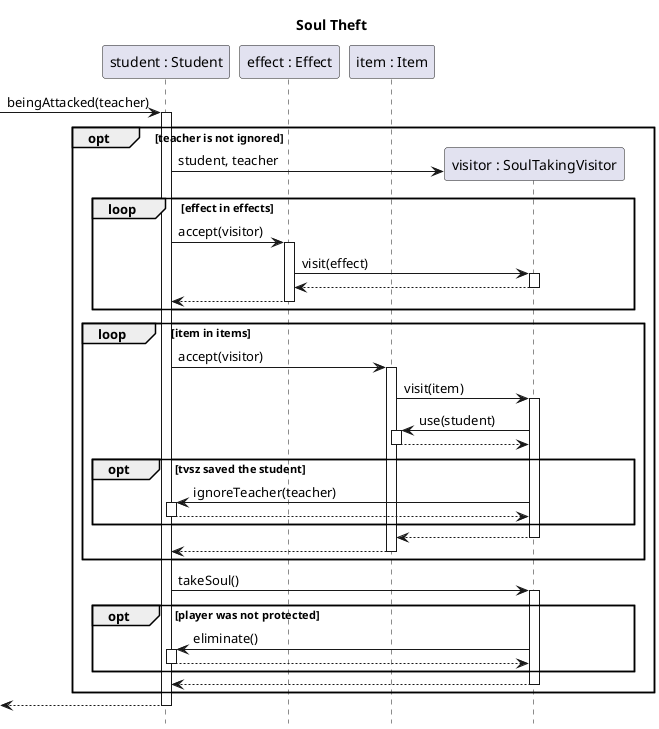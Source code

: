 @startuml soul-theft
title Soul Theft
hide footbox

participant "student : Student" as s
participant "effect : Effect" as e
participant "item : Item" as i

[-> s ++ : beingAttacked(teacher)
opt teacher is not ignored
	create "visitor : SoulTakingVisitor" as v
	s -> v : student, teacher
	loop effect in effects
		s -> e ++: accept(visitor)
		e -> v ++: visit(effect)
		v --> e --
		e --> s --
	end
	loop item in items
		s -> i ++: accept(visitor)
		i -> v ++: visit(item)
		v -> i ++: use(student)
		i --> v --
		opt tvsz saved the student
			v -> s ++ : ignoreTeacher(teacher)
			s --> v --
		end
		v --> i --
		i --> s --
	end

	s -> v ++: takeSoul()
	opt player was not protected
	v -> s ++: eliminate()
	s --> v --
	end 
	v --> s --
end
[<-- s --

@enduml